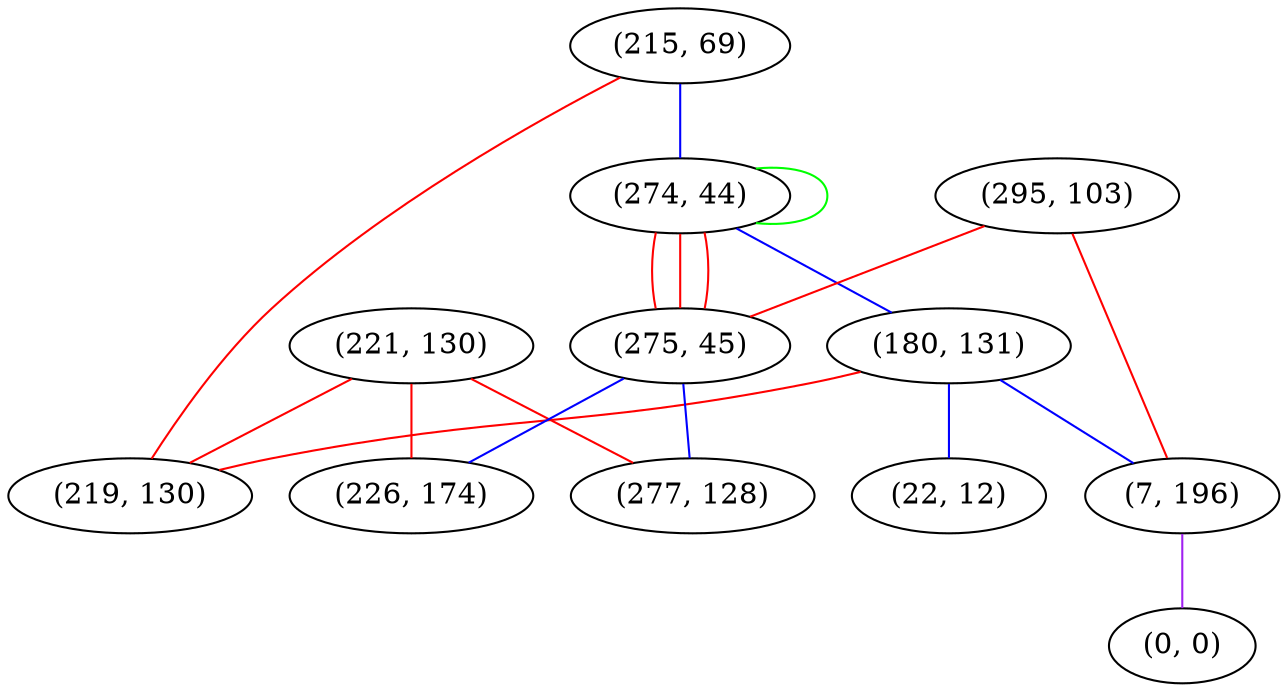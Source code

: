 graph "" {
"(215, 69)";
"(274, 44)";
"(180, 131)";
"(22, 12)";
"(295, 103)";
"(7, 196)";
"(0, 0)";
"(221, 130)";
"(275, 45)";
"(219, 130)";
"(226, 174)";
"(277, 128)";
"(215, 69)" -- "(219, 130)"  [color=red, key=0, weight=1];
"(215, 69)" -- "(274, 44)"  [color=blue, key=0, weight=3];
"(274, 44)" -- "(274, 44)"  [color=green, key=0, weight=2];
"(274, 44)" -- "(180, 131)"  [color=blue, key=0, weight=3];
"(274, 44)" -- "(275, 45)"  [color=red, key=0, weight=1];
"(274, 44)" -- "(275, 45)"  [color=red, key=1, weight=1];
"(274, 44)" -- "(275, 45)"  [color=red, key=2, weight=1];
"(180, 131)" -- "(7, 196)"  [color=blue, key=0, weight=3];
"(180, 131)" -- "(22, 12)"  [color=blue, key=0, weight=3];
"(180, 131)" -- "(219, 130)"  [color=red, key=0, weight=1];
"(295, 103)" -- "(7, 196)"  [color=red, key=0, weight=1];
"(295, 103)" -- "(275, 45)"  [color=red, key=0, weight=1];
"(7, 196)" -- "(0, 0)"  [color=purple, key=0, weight=4];
"(221, 130)" -- "(219, 130)"  [color=red, key=0, weight=1];
"(221, 130)" -- "(226, 174)"  [color=red, key=0, weight=1];
"(221, 130)" -- "(277, 128)"  [color=red, key=0, weight=1];
"(275, 45)" -- "(226, 174)"  [color=blue, key=0, weight=3];
"(275, 45)" -- "(277, 128)"  [color=blue, key=0, weight=3];
}
